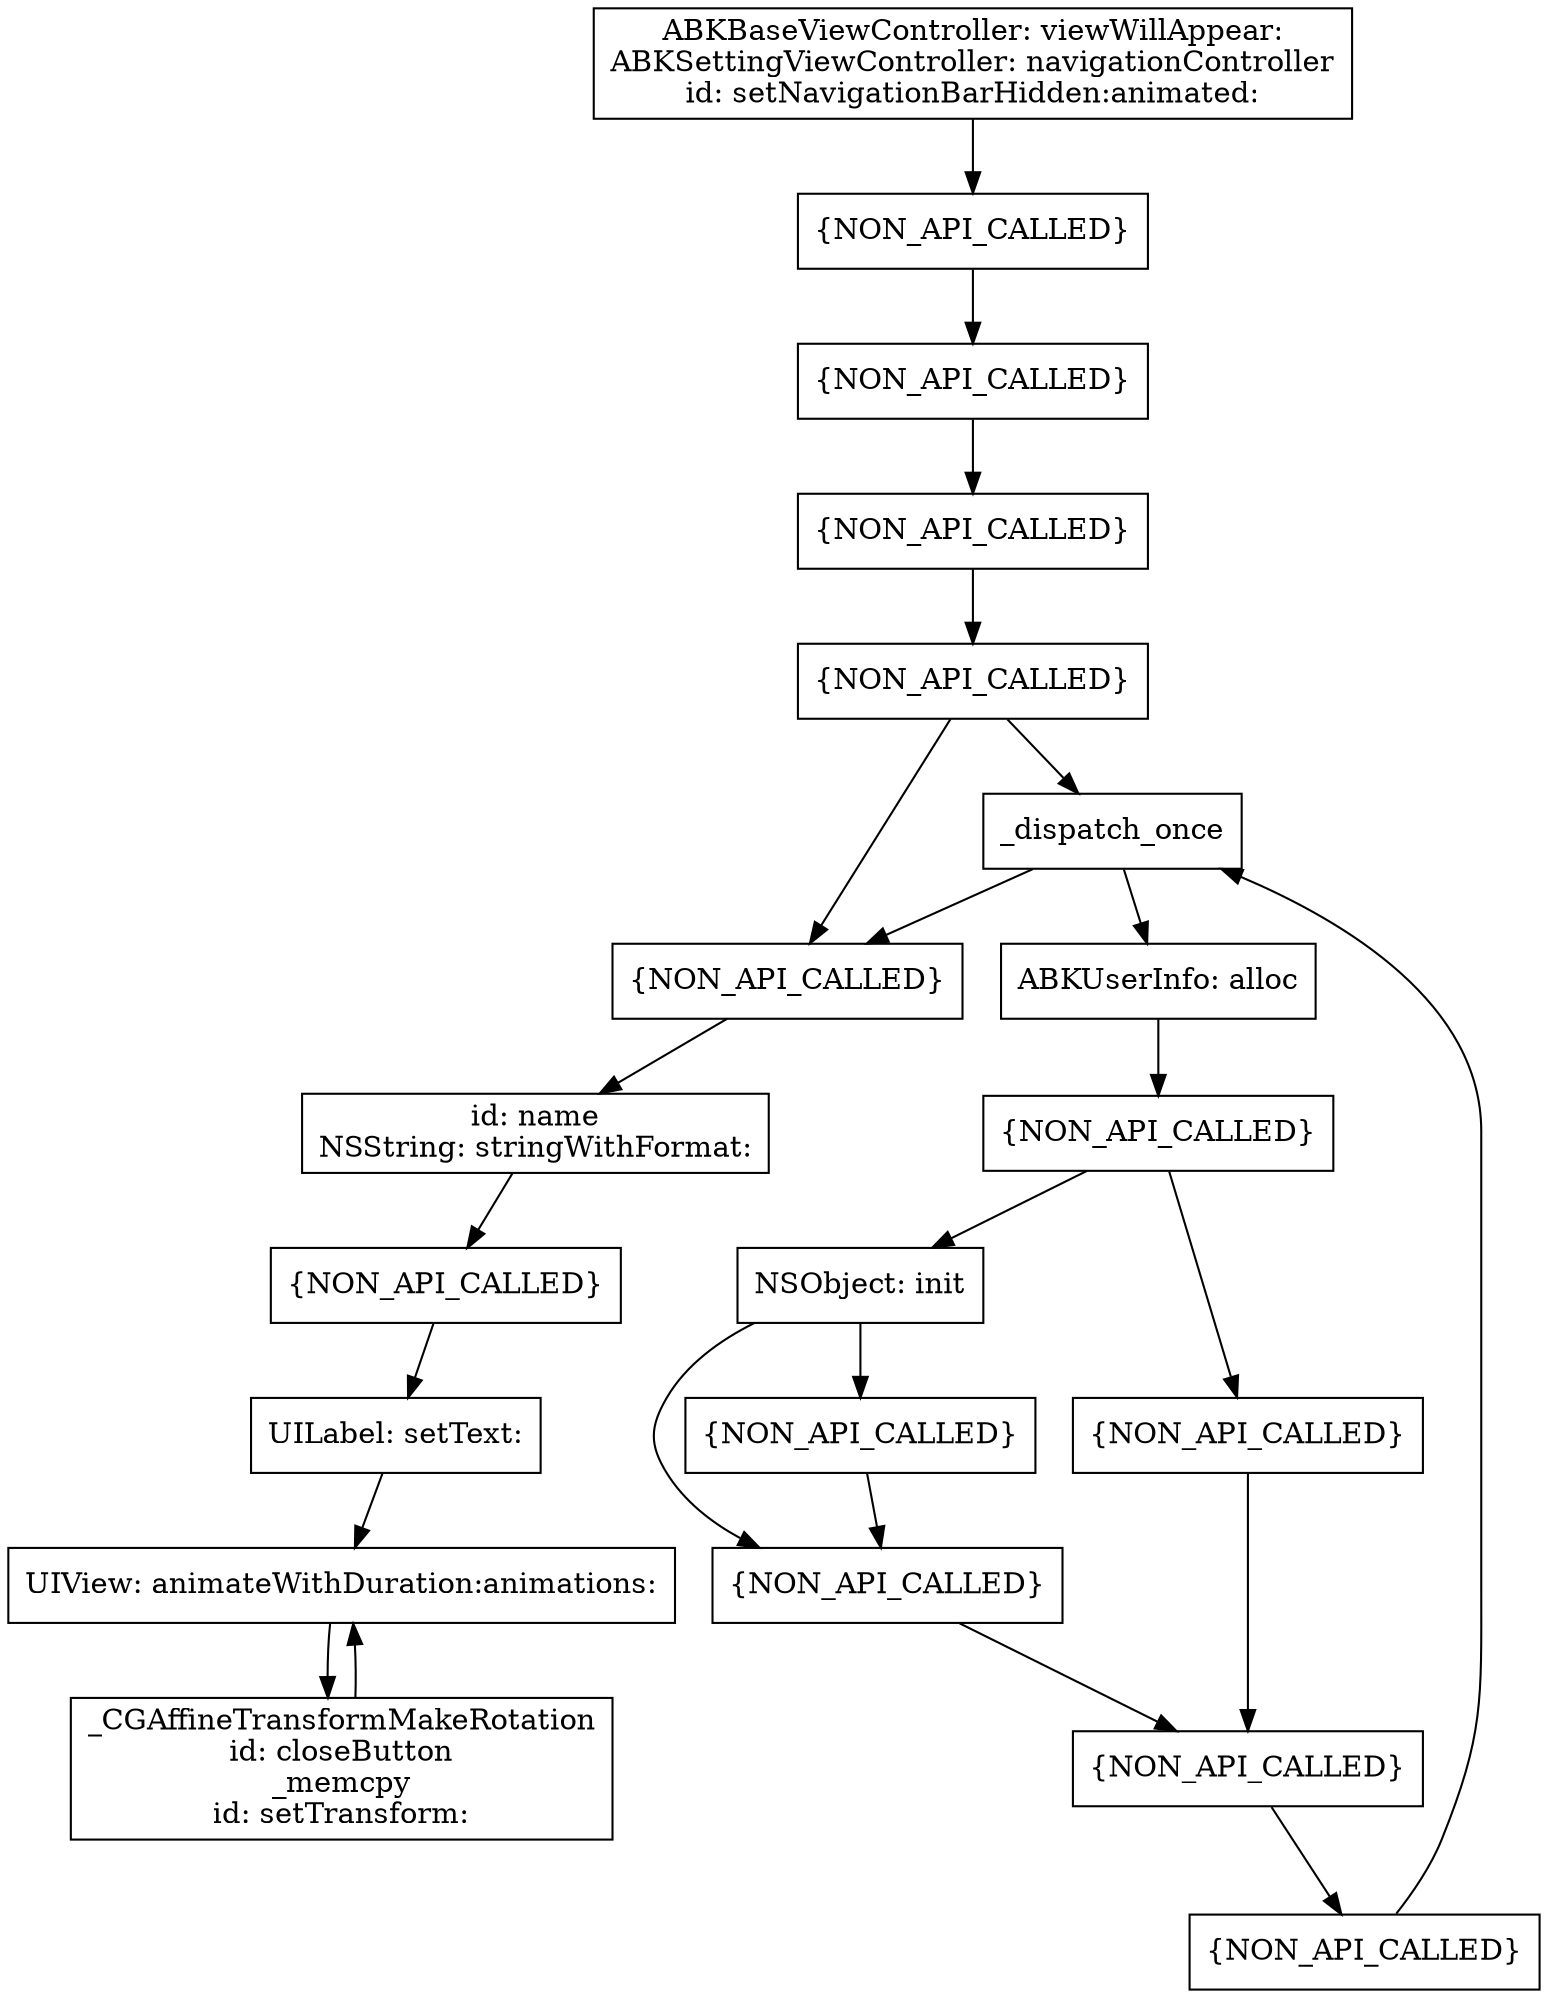 digraph "ABKSettingViewController: viewWillAppear:" {
	"0x10000682c" [label="ABKBaseViewController: viewWillAppear:
ABKSettingViewController: navigationController
id: setNavigationBarHidden:animated:
" shape=box]
	"0x1000068e40x10000807c" [label="{NON_API_CALLED}" shape=box]
	"0x1000068e8" [label="{NON_API_CALLED}" shape=box]
	"0x1000069080x100043fb0" [label="{NON_API_CALLED}" shape=box]
	"0x100043ff00x1000355e0" [label="{NON_API_CALLED}" shape=box]
	"0x100043ff00x100035640" [label="{NON_API_CALLED}" shape=box]
	"0x100043ff00x100035630" [label=_dispatch_once
 shape=box]
	"0x100035660" [label="ABKUserInfo: alloc
" shape=box]
	"0x1000356a00x1000356c8" [label="{NON_API_CALLED}" shape=box]
	"0x1000356a00x100035710" [label="NSObject: init
" shape=box]
	"0x1000356a00x1000356ec" [label="{NON_API_CALLED}" shape=box]
	"0x1000356a00x10003576c" [label="{NON_API_CALLED}" shape=box]
	"0x1000356a00x100035768" [label="{NON_API_CALLED}" shape=box]
	"0x1000356a00x100035784" [label="{NON_API_CALLED}" shape=box]
	"0x1000356a4" [label="{NON_API_CALLED}" shape=box]
	"0x100035660" -> "0x1000356a00x1000356c8"
	"0x1000356a00x1000356c8" -> "0x1000356a00x100035710"
	"0x1000356a00x1000356c8" -> "0x1000356a00x1000356ec"
	"0x1000356a00x100035710" -> "0x1000356a00x10003576c"
	"0x1000356a00x100035710" -> "0x1000356a00x100035768"
	"0x1000356a00x1000356ec" -> "0x1000356a00x100035784"
	"0x1000356a00x10003576c" -> "0x1000356a00x100035784"
	"0x1000356a00x100035768" -> "0x1000356a00x10003576c"
	"0x1000356a00x100035784" -> "0x1000356a4"
	"0x100043ff00x100035630" -> "0x100035660"
	"0x1000356a4" -> "0x100043ff00x100035630"
	"0x1000069080x100043ff4" [label="id: name
NSString: stringWithFormat:
" shape=box]
	"0x10004406c0x100044140" [label="{NON_API_CALLED}" shape=box]
	"0x1000069080x100044070" [label="UILabel: setText:
" shape=box]
	"0x10000690c" [label="UIView: animateWithDuration:animations:
" shape=box]
	"0x1000069b4" [label="_CGAffineTransformMakeRotation
id: closeButton
_memcpy
id: setTransform:
" shape=box]
	"0x10000690c" -> "0x1000069b4"
	"0x1000069b4" -> "0x10000690c"
	"0x10000682c" -> "0x1000068e40x10000807c"
	"0x1000068e40x10000807c" -> "0x1000068e8"
	"0x1000068e8" -> "0x1000069080x100043fb0"
	"0x1000069080x100043fb0" -> "0x100043ff00x1000355e0"
	"0x100043ff00x1000355e0" -> "0x100043ff00x100035640"
	"0x100043ff00x1000355e0" -> "0x100043ff00x100035630"
	"0x100043ff00x100035640" -> "0x1000069080x100043ff4"
	"0x100043ff00x100035630" -> "0x100043ff00x100035640"
	"0x1000069080x100043ff4" -> "0x10004406c0x100044140"
	"0x10004406c0x100044140" -> "0x1000069080x100044070"
	"0x1000069080x100044070" -> "0x10000690c"
}
